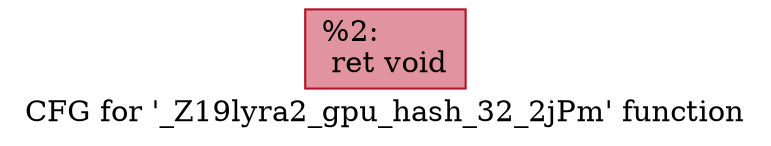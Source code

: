 digraph "CFG for '_Z19lyra2_gpu_hash_32_2jPm' function" {
	label="CFG for '_Z19lyra2_gpu_hash_32_2jPm' function";

	Node0x5a008e0 [shape=record,color="#b70d28ff", style=filled, fillcolor="#b70d2870",label="{%2:\l  ret void\l}"];
}
